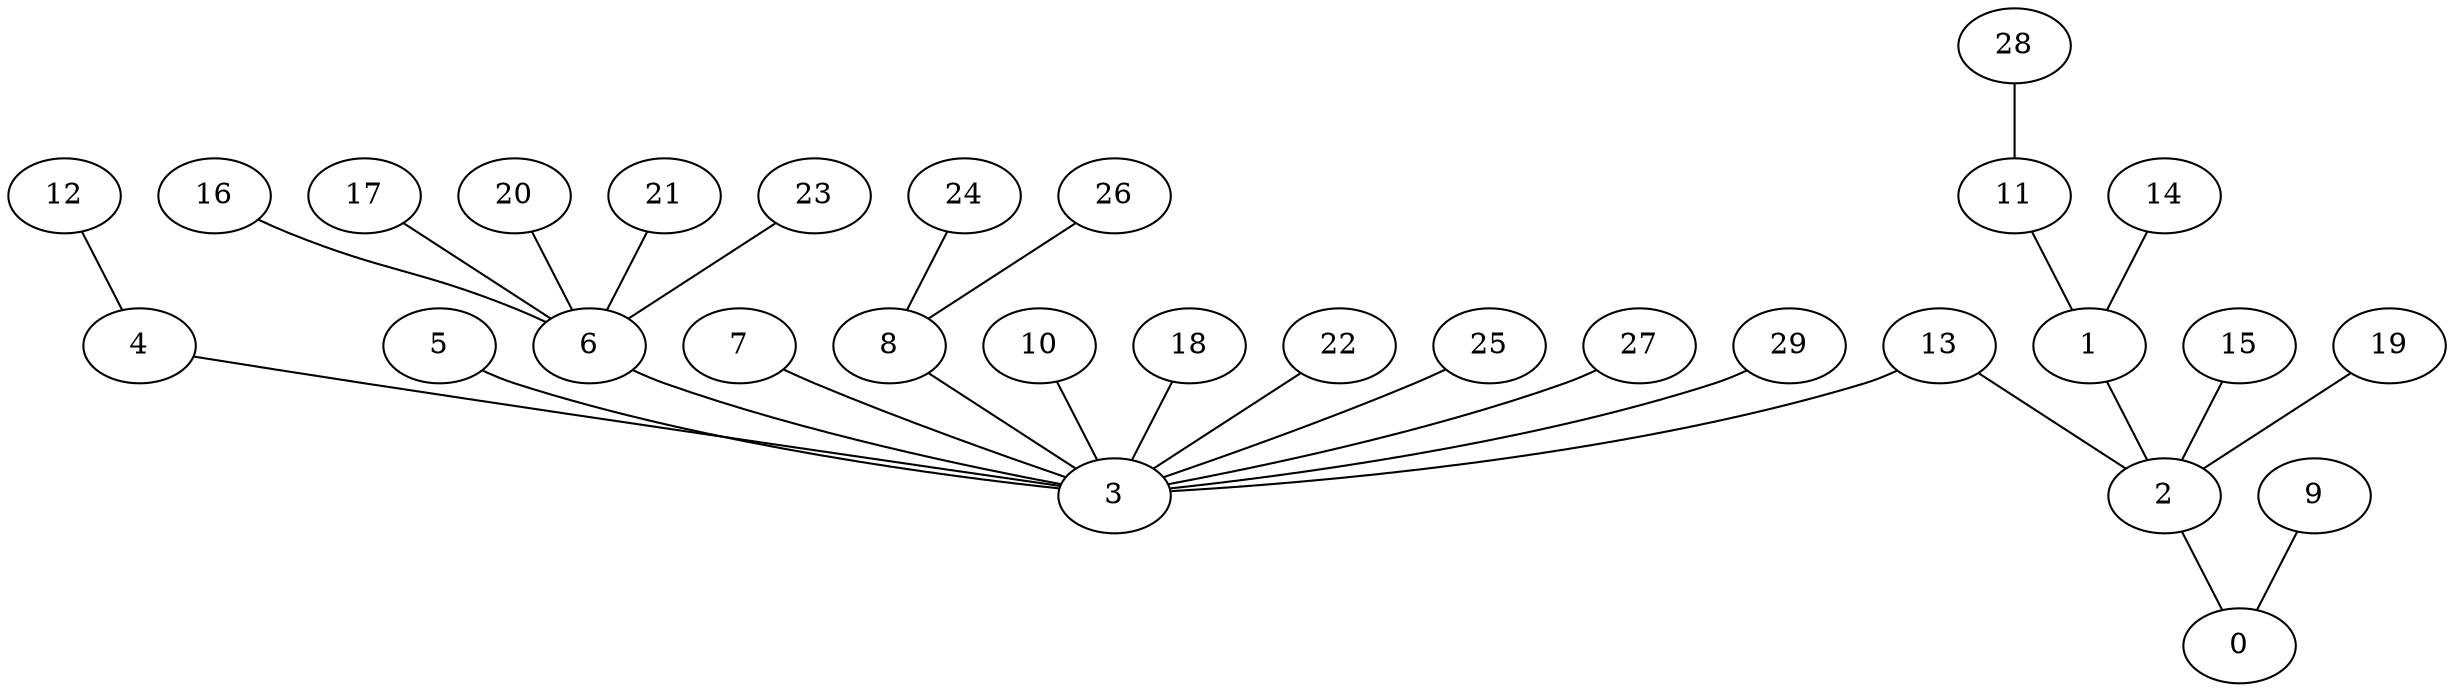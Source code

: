 graph DorMen30_BFS {
13;
3;
2;
1;
0;
15;
19;
4;
5;
6;
7;
8;
10;
18;
22;
25;
27;
29;
24;
26;
16;
17;
20;
21;
23;
12;
9;
11;
14;
28;
13 -- 3;
13 -- 2;
1 -- 2;
2 -- 0;
15 -- 2;
19 -- 2;
4 -- 3;
5 -- 3;
6 -- 3;
7 -- 3;
8 -- 3;
10 -- 3;
18 -- 3;
22 -- 3;
25 -- 3;
27 -- 3;
29 -- 3;
24 -- 8;
26 -- 8;
16 -- 6;
17 -- 6;
20 -- 6;
21 -- 6;
23 -- 6;
12 -- 4;
9 -- 0;
11 -- 1;
14 -- 1;
28 -- 11;
}